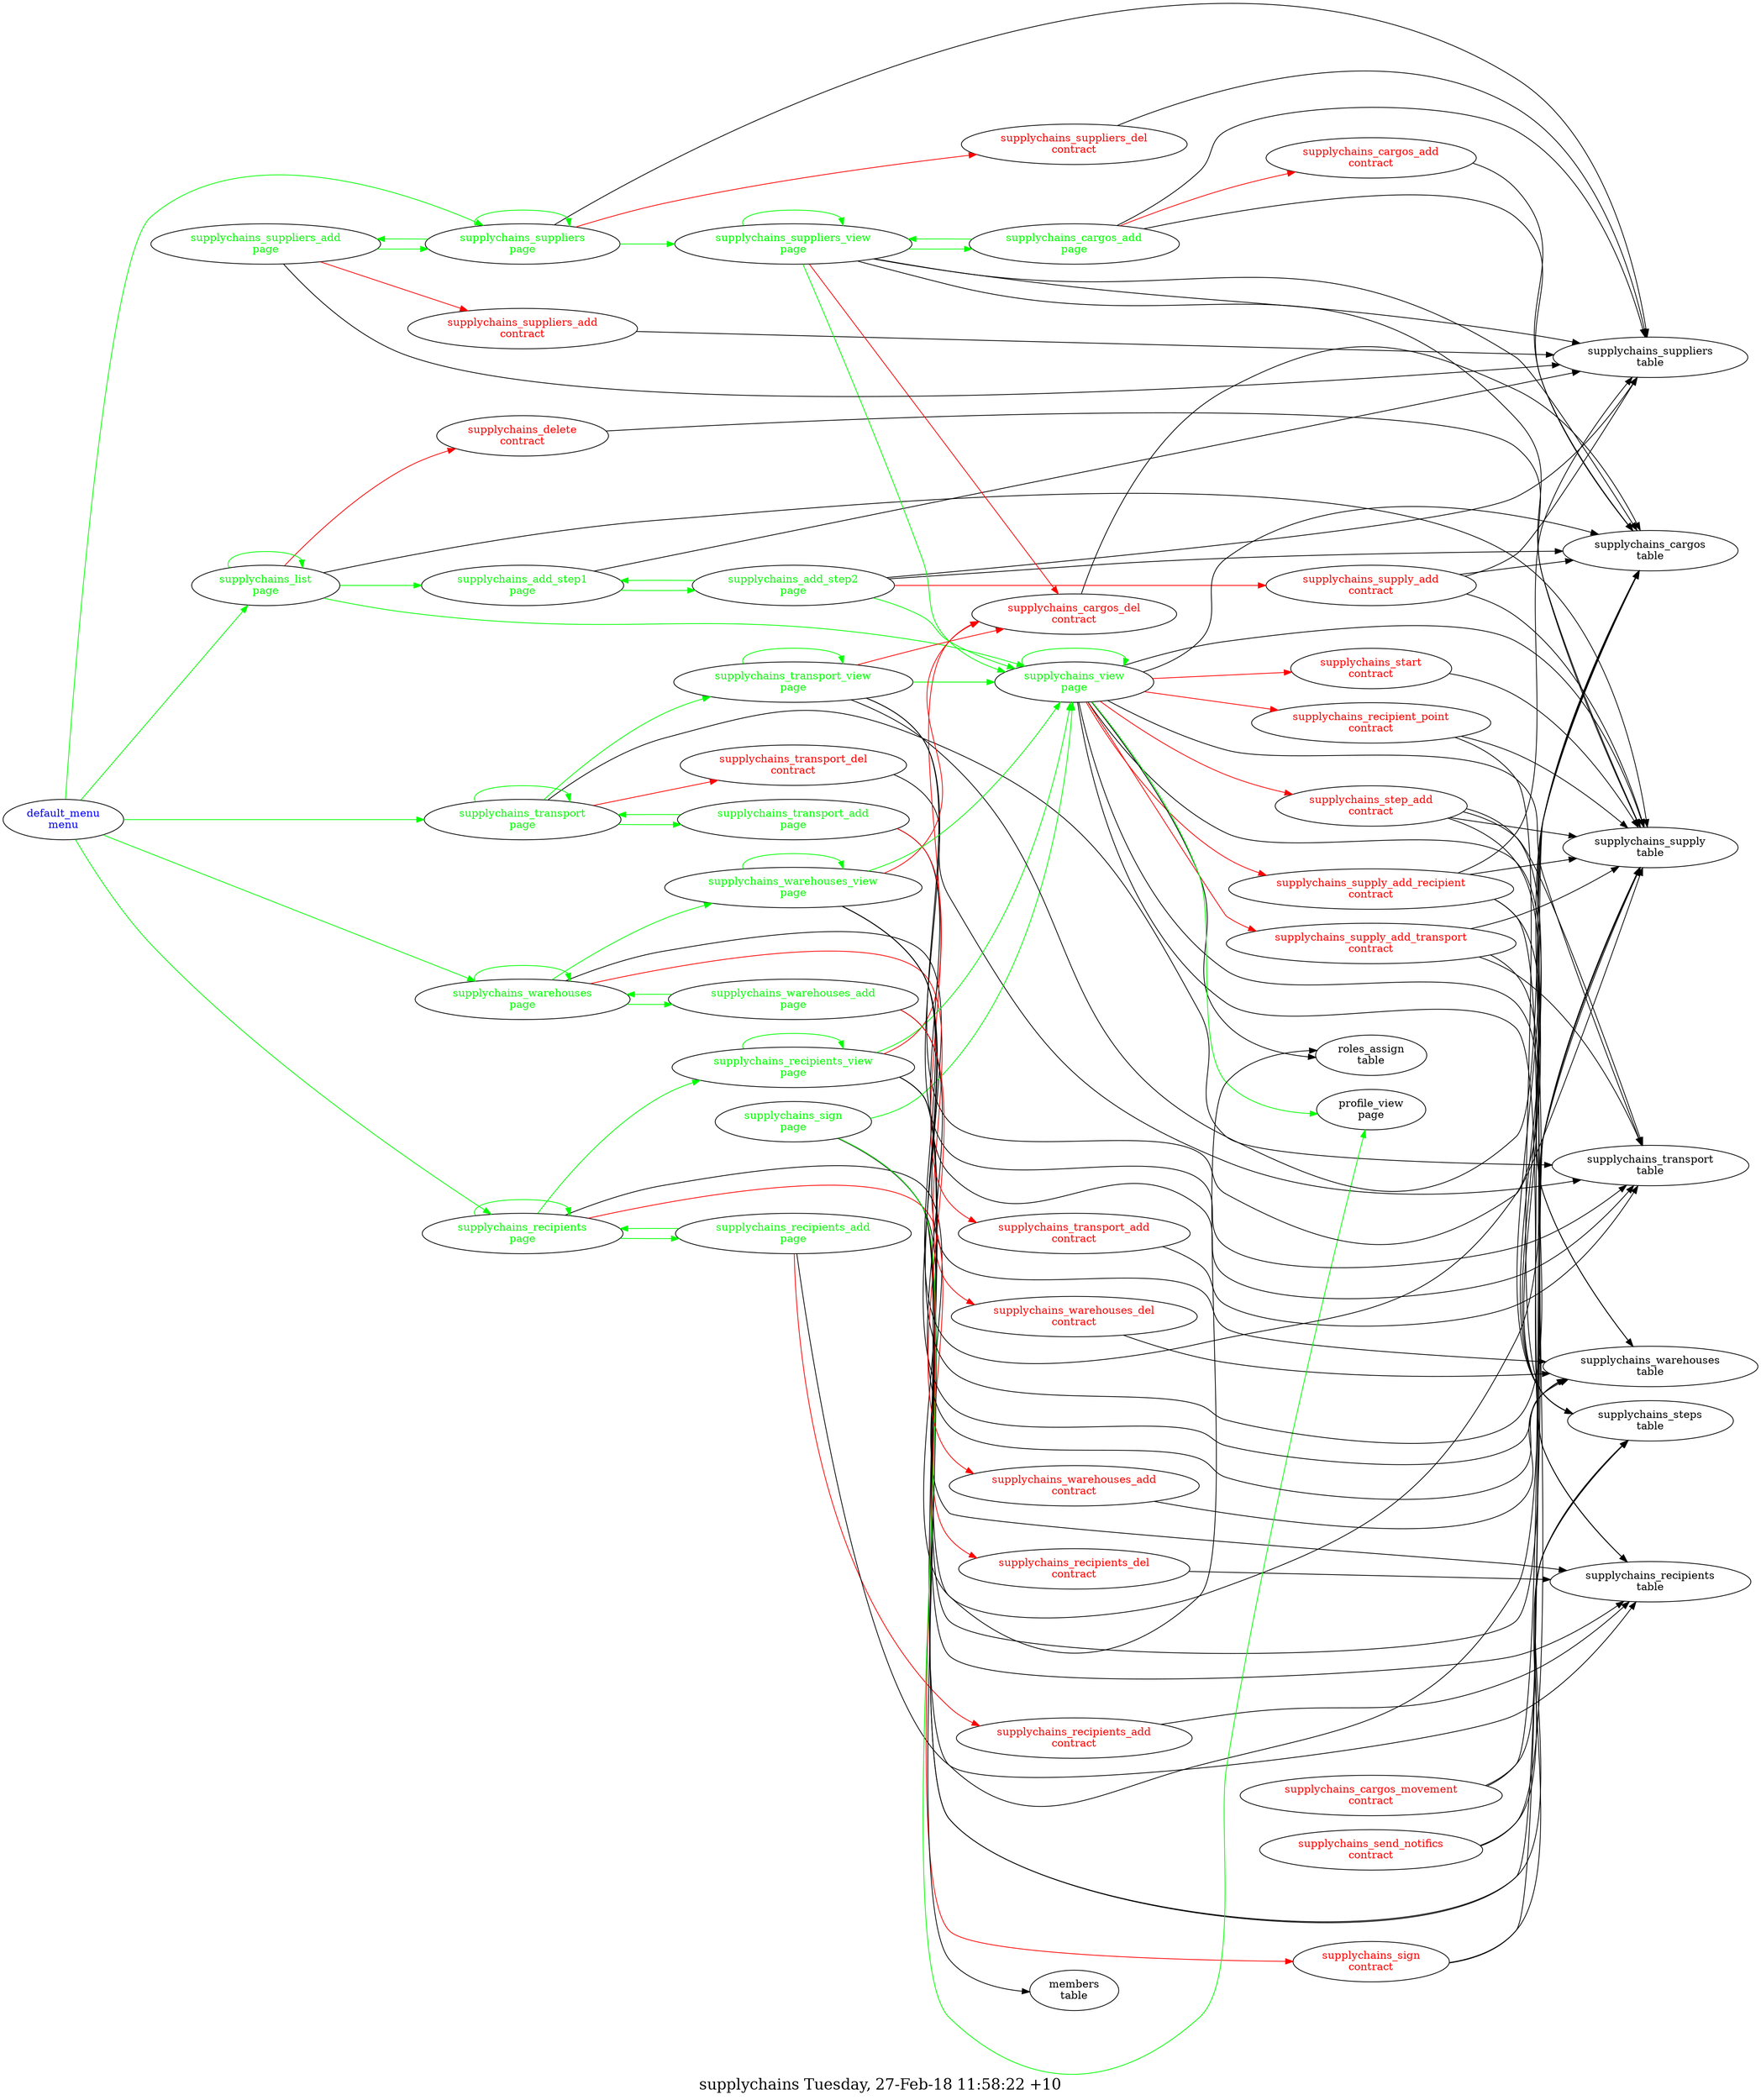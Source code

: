 digraph G {
fontsize="20.0";
label="supplychains Tuesday, 27-Feb-18 11:58:22 +10";
rankdir=LR;
"supplychains_cargos_add\ncontract" -> "supplychains_cargos\ntable"
"supplychains_cargos_add\ncontract" [fontcolor=red, group=contracts];
"supplychains_cargos_del\ncontract" -> "supplychains_cargos\ntable"
"supplychains_cargos_del\ncontract" [fontcolor=red, group=contracts];
"supplychains_cargos_movement\ncontract" -> "supplychains_cargos\ntable"
"supplychains_cargos_movement\ncontract" -> "supplychains_steps\ntable"
"supplychains_cargos_movement\ncontract" [fontcolor=red, group=contracts];
"supplychains_delete\ncontract" -> "supplychains_supply\ntable"
"supplychains_delete\ncontract" [fontcolor=red, group=contracts];
"supplychains_recipient_point\ncontract" -> "supplychains_supply\ntable"
"supplychains_recipient_point\ncontract" -> "supplychains_steps\ntable"
"supplychains_recipient_point\ncontract" [fontcolor=red, group=contracts];
"supplychains_recipients_add\ncontract" -> "supplychains_recipients\ntable"
"supplychains_recipients_add\ncontract" [fontcolor=red, group=contracts];
"supplychains_recipients_del\ncontract" -> "supplychains_recipients\ntable"
"supplychains_recipients_del\ncontract" [fontcolor=red, group=contracts];
"supplychains_send_notifics\ncontract" -> "supplychains_supply\ntable"
"supplychains_send_notifics\ncontract" -> "supplychains_steps\ntable"
"supplychains_send_notifics\ncontract" [fontcolor=red, group=contracts];
"supplychains_sign\ncontract" -> "supplychains_steps\ntable"
"supplychains_sign\ncontract" -> "supplychains_supply\ntable"
"supplychains_sign\ncontract" [fontcolor=red, group=contracts];
"supplychains_start\ncontract" -> "supplychains_supply\ntable"
"supplychains_start\ncontract" [fontcolor=red, group=contracts];
"supplychains_step_add\ncontract" -> "supplychains_supply\ntable"
"supplychains_step_add\ncontract" -> "supplychains_steps\ntable"
"supplychains_step_add\ncontract" -> "supplychains_transport\ntable"
"supplychains_step_add\ncontract" -> "supplychains_warehouses\ntable"
"supplychains_step_add\ncontract" [fontcolor=red, group=contracts];
"supplychains_suppliers_add\ncontract" -> "supplychains_suppliers\ntable"
"supplychains_suppliers_add\ncontract" [fontcolor=red, group=contracts];
"supplychains_suppliers_del\ncontract" -> "supplychains_suppliers\ntable"
"supplychains_suppliers_del\ncontract" [fontcolor=red, group=contracts];
"supplychains_supply_add\ncontract" -> "supplychains_suppliers\ntable"
"supplychains_supply_add\ncontract" -> "supplychains_cargos\ntable"
"supplychains_supply_add\ncontract" -> "supplychains_supply\ntable"
"supplychains_supply_add\ncontract" [fontcolor=red, group=contracts];
"supplychains_supply_add_recipient\ncontract" -> "supplychains_supply\ntable"
"supplychains_supply_add_recipient\ncontract" -> "supplychains_recipients\ntable"
"supplychains_supply_add_recipient\ncontract" -> "supplychains_suppliers\ntable"
"supplychains_supply_add_recipient\ncontract" -> "supplychains_steps\ntable"
"supplychains_supply_add_recipient\ncontract" [fontcolor=red, group=contracts];
"supplychains_supply_add_transport\ncontract" -> "supplychains_supply\ntable"
"supplychains_supply_add_transport\ncontract" -> "supplychains_transport\ntable"
"supplychains_supply_add_transport\ncontract" -> "supplychains_steps\ntable"
"supplychains_supply_add_transport\ncontract" [fontcolor=red, group=contracts];
"supplychains_transport_add\ncontract" -> "supplychains_transport\ntable"
"supplychains_transport_add\ncontract" [fontcolor=red, group=contracts];
"supplychains_transport_del\ncontract" -> "supplychains_transport\ntable"
"supplychains_transport_del\ncontract" [fontcolor=red, group=contracts];
"supplychains_warehouses_add\ncontract" -> "supplychains_warehouses\ntable"
"supplychains_warehouses_add\ncontract" [fontcolor=red, group=contracts];
"supplychains_warehouses_del\ncontract" -> "supplychains_warehouses\ntable"
"supplychains_warehouses_del\ncontract" [fontcolor=red, group=contracts];
"default_menu\nmenu" -> "supplychains_list\npage"  [ color=green ]
"default_menu\nmenu" -> "supplychains_suppliers\npage"  [ color=green ]
"default_menu\nmenu" -> "supplychains_transport\npage"  [ color=green ]
"default_menu\nmenu" -> "supplychains_warehouses\npage"  [ color=green ]
"default_menu\nmenu" -> "supplychains_recipients\npage"  [ color=green ]
"default_menu\nmenu" [fontcolor=blue, group=menus];
"supplychains_add_step1\npage" -> "supplychains_suppliers\ntable"
"supplychains_add_step1\npage" -> "supplychains_add_step2\npage"  [ color=green ]
"supplychains_add_step1\npage" [fontcolor=green, group=pages];
"supplychains_add_step2\npage" -> "supplychains_supply_add\ncontract"  [ color=red ]
"supplychains_add_step2\npage" -> "supplychains_suppliers\ntable"
"supplychains_add_step2\npage" -> "supplychains_cargos\ntable"
"supplychains_add_step2\npage" -> "supplychains_add_step1\npage"  [ color=green ]
"supplychains_add_step2\npage" -> "supplychains_view\npage"  [ color=green ]
"supplychains_add_step2\npage" [fontcolor=green, group=pages];
"supplychains_cargos_add\npage" -> "supplychains_cargos_add\ncontract"  [ color=red ]
"supplychains_cargos_add\npage" -> "supplychains_suppliers\ntable"
"supplychains_cargos_add\npage" -> "supplychains_cargos\ntable"
"supplychains_cargos_add\npage" -> "supplychains_suppliers_view\npage"  [ color=green ]
"supplychains_cargos_add\npage" [fontcolor=green, group=pages];
"supplychains_list\npage" -> "supplychains_delete\ncontract"  [ color=red ]
"supplychains_list\npage" -> "supplychains_supply\ntable"
"supplychains_list\npage" -> "supplychains_list\npage"  [ color=green ]
"supplychains_list\npage" -> "supplychains_view\npage"  [ color=green ]
"supplychains_list\npage" -> "supplychains_add_step1\npage"  [ color=green ]
"supplychains_list\npage" [fontcolor=green, group=pages];
"supplychains_recipients\npage" -> "supplychains_recipients_del\ncontract"  [ color=red ]
"supplychains_recipients\npage" -> "supplychains_recipients\ntable"
"supplychains_recipients\npage" -> "supplychains_recipients_view\npage"  [ color=green ]
"supplychains_recipients\npage" -> "supplychains_recipients\npage"  [ color=green ]
"supplychains_recipients\npage" -> "supplychains_recipients_add\npage"  [ color=green ]
"supplychains_recipients\npage" [fontcolor=green, group=pages];
"supplychains_recipients_add\npage" -> "supplychains_recipients_add\ncontract"  [ color=red ]
"supplychains_recipients_add\npage" -> "supplychains_recipients\ntable"
"supplychains_recipients_add\npage" -> "supplychains_recipients\npage"  [ color=green ]
"supplychains_recipients_add\npage" [fontcolor=green, group=pages];
"supplychains_recipients_view\npage" -> "supplychains_cargos_del\ncontract"  [ color=red ]
"supplychains_recipients_view\npage" -> "supplychains_recipients\ntable"
"supplychains_recipients_view\npage" -> "supplychains_supply\ntable"
"supplychains_recipients_view\npage" -> "supplychains_cargos\ntable"
"supplychains_recipients_view\npage" -> "supplychains_view\npage"  [ color=green ]
"supplychains_recipients_view\npage" -> "supplychains_recipients_view\npage"  [ color=green ]
"supplychains_recipients_view\npage" [fontcolor=green, group=pages];
"supplychains_sign\npage" -> "supplychains_sign\ncontract"  [ color=red ]
"supplychains_sign\npage" -> "supplychains_supply\ntable"
"supplychains_sign\npage" -> "supplychains_cargos\ntable"
"supplychains_sign\npage" -> "supplychains_steps\ntable"
"supplychains_sign\npage" -> "roles_assign\ntable"
"supplychains_sign\npage" -> "members\ntable"
"supplychains_sign\npage" -> "profile_view\npage"  [ color=green ]
"supplychains_sign\npage" -> "supplychains_view\npage"  [ color=green ]
"supplychains_sign\npage" [fontcolor=green, group=pages];
"supplychains_suppliers\npage" -> "supplychains_suppliers_del\ncontract"  [ color=red ]
"supplychains_suppliers\npage" -> "supplychains_suppliers\ntable"
"supplychains_suppliers\npage" -> "supplychains_suppliers_view\npage"  [ color=green ]
"supplychains_suppliers\npage" -> "supplychains_suppliers\npage"  [ color=green ]
"supplychains_suppliers\npage" -> "supplychains_suppliers_add\npage"  [ color=green ]
"supplychains_suppliers\npage" [fontcolor=green, group=pages];
"supplychains_suppliers_add\npage" -> "supplychains_suppliers_add\ncontract"  [ color=red ]
"supplychains_suppliers_add\npage" -> "supplychains_suppliers\ntable"
"supplychains_suppliers_add\npage" -> "supplychains_suppliers\npage"  [ color=green ]
"supplychains_suppliers_add\npage" [fontcolor=green, group=pages];
"supplychains_suppliers_view\npage" -> "supplychains_cargos_del\ncontract"  [ color=red ]
"supplychains_suppliers_view\npage" -> "supplychains_suppliers\ntable"
"supplychains_suppliers_view\npage" -> "supplychains_supply\ntable"
"supplychains_suppliers_view\npage" -> "supplychains_cargos\ntable"
"supplychains_suppliers_view\npage" -> "supplychains_view\npage"  [ color=green ]
"supplychains_suppliers_view\npage" -> "supplychains_suppliers_view\npage"  [ color=green ]
"supplychains_suppliers_view\npage" -> "supplychains_cargos_add\npage"  [ color=green ]
"supplychains_suppliers_view\npage" [fontcolor=green, group=pages];
"supplychains_transport\npage" -> "supplychains_transport_del\ncontract"  [ color=red ]
"supplychains_transport\npage" -> "supplychains_transport\ntable"
"supplychains_transport\npage" -> "supplychains_transport_view\npage"  [ color=green ]
"supplychains_transport\npage" -> "supplychains_transport\npage"  [ color=green ]
"supplychains_transport\npage" -> "supplychains_transport_add\npage"  [ color=green ]
"supplychains_transport\npage" [fontcolor=green, group=pages];
"supplychains_transport_add\npage" -> "supplychains_transport_add\ncontract"  [ color=red ]
"supplychains_transport_add\npage" -> "supplychains_transport\ntable"
"supplychains_transport_add\npage" -> "supplychains_transport\npage"  [ color=green ]
"supplychains_transport_add\npage" [fontcolor=green, group=pages];
"supplychains_transport_view\npage" -> "supplychains_cargos_del\ncontract"  [ color=red ]
"supplychains_transport_view\npage" -> "supplychains_transport\ntable"
"supplychains_transport_view\npage" -> "supplychains_supply\ntable"
"supplychains_transport_view\npage" -> "supplychains_cargos\ntable"
"supplychains_transport_view\npage" -> "supplychains_view\npage"  [ color=green ]
"supplychains_transport_view\npage" -> "supplychains_transport_view\npage"  [ color=green ]
"supplychains_transport_view\npage" [fontcolor=green, group=pages];
"supplychains_view\npage" -> "supplychains_step_add\ncontract"  [ color=red ]
"supplychains_view\npage" -> "supplychains_supply_add_recipient\ncontract"  [ color=red ]
"supplychains_view\npage" -> "supplychains_supply_add_transport\ncontract"  [ color=red ]
"supplychains_view\npage" -> "supplychains_recipient_point\ncontract"  [ color=red ]
"supplychains_view\npage" -> "supplychains_start\ncontract"  [ color=red ]
"supplychains_view\npage" -> "supplychains_supply\ntable"
"supplychains_view\npage" -> "supplychains_cargos\ntable"
"supplychains_view\npage" -> "supplychains_steps\ntable"
"supplychains_view\npage" -> "roles_assign\ntable"
"supplychains_view\npage" -> "supplychains_recipients\ntable"
"supplychains_view\npage" -> "supplychains_transport\ntable"
"supplychains_view\npage" -> "supplychains_warehouses\ntable"
"supplychains_view\npage" -> "profile_view\npage"  [ color=green ]
"supplychains_view\npage" -> "supplychains_view\npage"  [ color=green ]
"supplychains_view\npage" [fontcolor=green, group=pages];
"supplychains_warehouses\npage" -> "supplychains_warehouses_del\ncontract"  [ color=red ]
"supplychains_warehouses\npage" -> "supplychains_warehouses\ntable"
"supplychains_warehouses\npage" -> "supplychains_warehouses_view\npage"  [ color=green ]
"supplychains_warehouses\npage" -> "supplychains_warehouses\npage"  [ color=green ]
"supplychains_warehouses\npage" -> "supplychains_warehouses_add\npage"  [ color=green ]
"supplychains_warehouses\npage" [fontcolor=green, group=pages];
"supplychains_warehouses_add\npage" -> "supplychains_warehouses_add\ncontract"  [ color=red ]
"supplychains_warehouses_add\npage" -> "supplychains_warehouses\ntable"
"supplychains_warehouses_add\npage" -> "supplychains_warehouses\npage"  [ color=green ]
"supplychains_warehouses_add\npage" [fontcolor=green, group=pages];
"supplychains_warehouses_view\npage" -> "supplychains_cargos_del\ncontract"  [ color=red ]
"supplychains_warehouses_view\npage" -> "supplychains_warehouses\ntable"
"supplychains_warehouses_view\npage" -> "supplychains_supply\ntable"
"supplychains_warehouses_view\npage" -> "supplychains_cargos\ntable"
"supplychains_warehouses_view\npage" -> "supplychains_view\npage"  [ color=green ]
"supplychains_warehouses_view\npage" -> "supplychains_warehouses_view\npage"  [ color=green ]
"supplychains_warehouses_view\npage" [fontcolor=green, group=pages];
}
